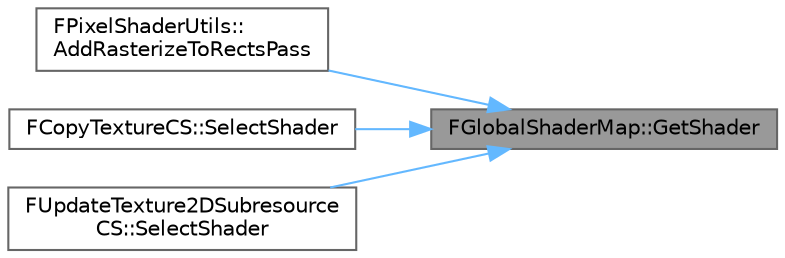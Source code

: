 digraph "FGlobalShaderMap::GetShader"
{
 // INTERACTIVE_SVG=YES
 // LATEX_PDF_SIZE
  bgcolor="transparent";
  edge [fontname=Helvetica,fontsize=10,labelfontname=Helvetica,labelfontsize=10];
  node [fontname=Helvetica,fontsize=10,shape=box,height=0.2,width=0.4];
  rankdir="RL";
  Node1 [id="Node000001",label="FGlobalShaderMap::GetShader",height=0.2,width=0.4,color="gray40", fillcolor="grey60", style="filled", fontcolor="black",tooltip=" "];
  Node1 -> Node2 [id="edge1_Node000001_Node000002",dir="back",color="steelblue1",style="solid",tooltip=" "];
  Node2 [id="Node000002",label="FPixelShaderUtils::\lAddRasterizeToRectsPass",height=0.2,width=0.4,color="grey40", fillcolor="white", style="filled",URL="$df/dc9/structFPixelShaderUtils.html#a89e195822f6007597c9d8327c0b38688",tooltip="Rect based pixel shader pass."];
  Node1 -> Node3 [id="edge2_Node000001_Node000003",dir="back",color="steelblue1",style="solid",tooltip=" "];
  Node3 [id="Node000003",label="FCopyTextureCS::SelectShader",height=0.2,width=0.4,color="grey40", fillcolor="white", style="filled",URL="$d0/d59/classFCopyTextureCS.html#a6ebc5b4c68f095f8ceea673059643806",tooltip=" "];
  Node1 -> Node4 [id="edge3_Node000001_Node000004",dir="back",color="steelblue1",style="solid",tooltip=" "];
  Node4 [id="Node000004",label="FUpdateTexture2DSubresource\lCS::SelectShader",height=0.2,width=0.4,color="grey40", fillcolor="white", style="filled",URL="$db/d9d/classFUpdateTexture2DSubresourceCS.html#ae7835d094f596cd72e86b8e8f5054416",tooltip=" "];
}
